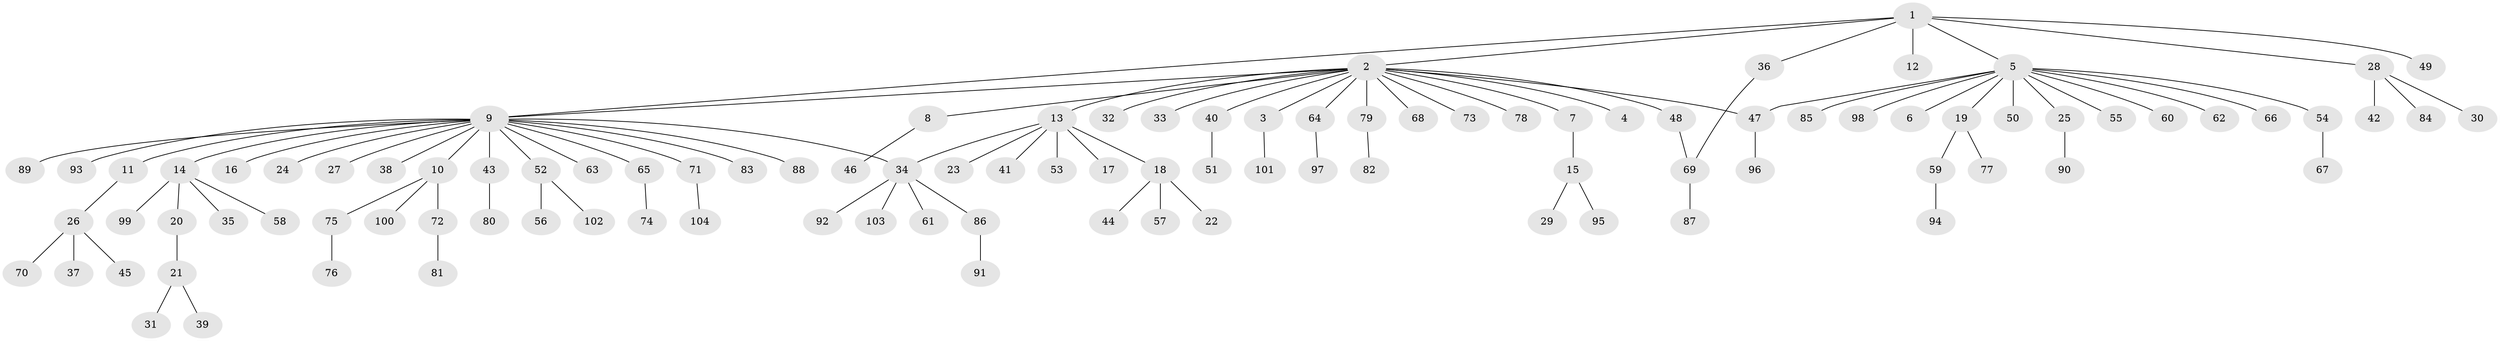 // Generated by graph-tools (version 1.1) at 2025/35/03/09/25 02:35:18]
// undirected, 104 vertices, 107 edges
graph export_dot {
graph [start="1"]
  node [color=gray90,style=filled];
  1;
  2;
  3;
  4;
  5;
  6;
  7;
  8;
  9;
  10;
  11;
  12;
  13;
  14;
  15;
  16;
  17;
  18;
  19;
  20;
  21;
  22;
  23;
  24;
  25;
  26;
  27;
  28;
  29;
  30;
  31;
  32;
  33;
  34;
  35;
  36;
  37;
  38;
  39;
  40;
  41;
  42;
  43;
  44;
  45;
  46;
  47;
  48;
  49;
  50;
  51;
  52;
  53;
  54;
  55;
  56;
  57;
  58;
  59;
  60;
  61;
  62;
  63;
  64;
  65;
  66;
  67;
  68;
  69;
  70;
  71;
  72;
  73;
  74;
  75;
  76;
  77;
  78;
  79;
  80;
  81;
  82;
  83;
  84;
  85;
  86;
  87;
  88;
  89;
  90;
  91;
  92;
  93;
  94;
  95;
  96;
  97;
  98;
  99;
  100;
  101;
  102;
  103;
  104;
  1 -- 2;
  1 -- 5;
  1 -- 9;
  1 -- 12;
  1 -- 28;
  1 -- 36;
  1 -- 49;
  2 -- 3;
  2 -- 4;
  2 -- 7;
  2 -- 8;
  2 -- 9;
  2 -- 13;
  2 -- 32;
  2 -- 33;
  2 -- 40;
  2 -- 47;
  2 -- 48;
  2 -- 64;
  2 -- 68;
  2 -- 73;
  2 -- 78;
  2 -- 79;
  3 -- 101;
  5 -- 6;
  5 -- 19;
  5 -- 25;
  5 -- 47;
  5 -- 50;
  5 -- 54;
  5 -- 55;
  5 -- 60;
  5 -- 62;
  5 -- 66;
  5 -- 85;
  5 -- 98;
  7 -- 15;
  8 -- 46;
  9 -- 10;
  9 -- 11;
  9 -- 14;
  9 -- 16;
  9 -- 24;
  9 -- 27;
  9 -- 34;
  9 -- 38;
  9 -- 43;
  9 -- 52;
  9 -- 63;
  9 -- 65;
  9 -- 71;
  9 -- 83;
  9 -- 88;
  9 -- 89;
  9 -- 93;
  10 -- 72;
  10 -- 75;
  10 -- 100;
  11 -- 26;
  13 -- 17;
  13 -- 18;
  13 -- 23;
  13 -- 34;
  13 -- 41;
  13 -- 53;
  14 -- 20;
  14 -- 35;
  14 -- 58;
  14 -- 99;
  15 -- 29;
  15 -- 95;
  18 -- 22;
  18 -- 44;
  18 -- 57;
  19 -- 59;
  19 -- 77;
  20 -- 21;
  21 -- 31;
  21 -- 39;
  25 -- 90;
  26 -- 37;
  26 -- 45;
  26 -- 70;
  28 -- 30;
  28 -- 42;
  28 -- 84;
  34 -- 61;
  34 -- 86;
  34 -- 92;
  34 -- 103;
  36 -- 69;
  40 -- 51;
  43 -- 80;
  47 -- 96;
  48 -- 69;
  52 -- 56;
  52 -- 102;
  54 -- 67;
  59 -- 94;
  64 -- 97;
  65 -- 74;
  69 -- 87;
  71 -- 104;
  72 -- 81;
  75 -- 76;
  79 -- 82;
  86 -- 91;
}
